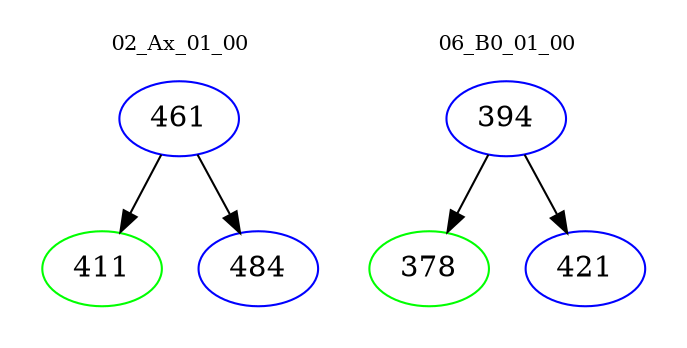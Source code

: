 digraph{
subgraph cluster_0 {
color = white
label = "02_Ax_01_00";
fontsize=10;
T0_461 [label="461", color="blue"]
T0_461 -> T0_411 [color="black"]
T0_411 [label="411", color="green"]
T0_461 -> T0_484 [color="black"]
T0_484 [label="484", color="blue"]
}
subgraph cluster_1 {
color = white
label = "06_B0_01_00";
fontsize=10;
T1_394 [label="394", color="blue"]
T1_394 -> T1_378 [color="black"]
T1_378 [label="378", color="green"]
T1_394 -> T1_421 [color="black"]
T1_421 [label="421", color="blue"]
}
}
